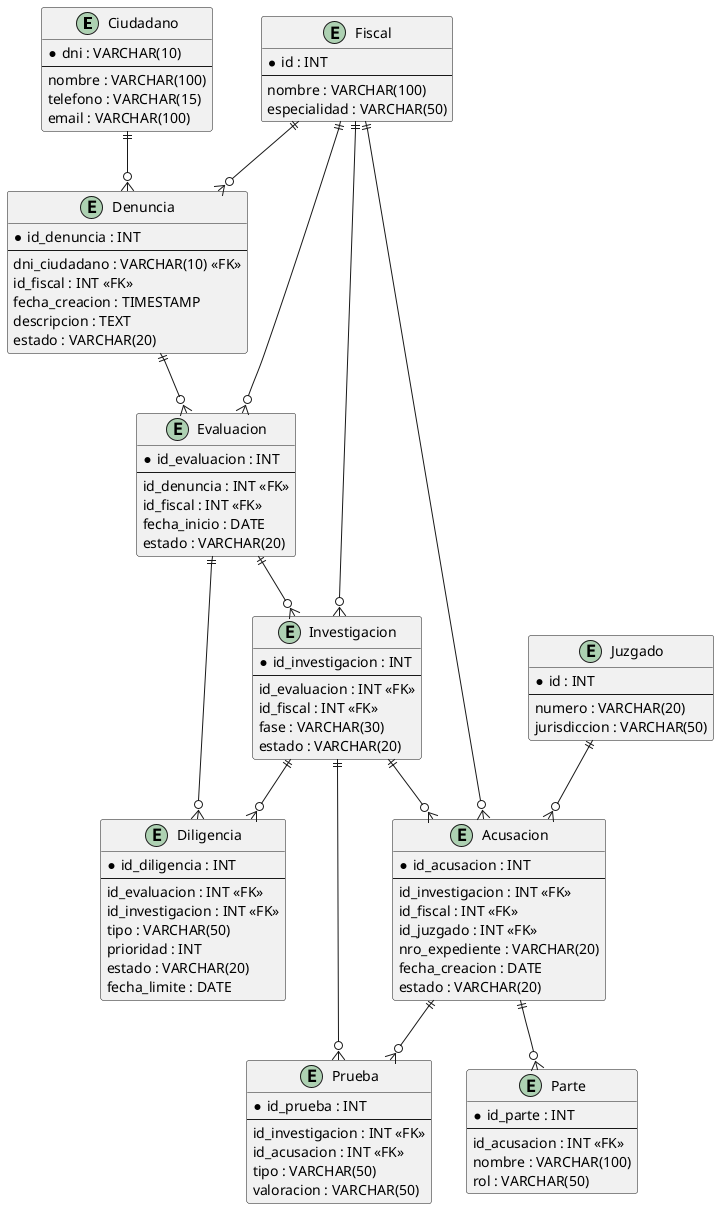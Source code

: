 @startuml
entity "Ciudadano" {
  *dni : VARCHAR(10)
  --
  nombre : VARCHAR(100)
  telefono : VARCHAR(15)
  email : VARCHAR(100)
}

entity "Fiscal" {
  *id : INT
  --
  nombre : VARCHAR(100)
  especialidad : VARCHAR(50)
}

entity "Juzgado" {
  *id : INT
  --
  numero : VARCHAR(20)
  jurisdiccion : VARCHAR(50)
}

entity "Denuncia" {
  *id_denuncia : INT
  --
  dni_ciudadano : VARCHAR(10) <<FK>>
  id_fiscal : INT <<FK>>
  fecha_creacion : TIMESTAMP
  descripcion : TEXT
  estado : VARCHAR(20)
}

entity "Evaluacion" {
  *id_evaluacion : INT
  --
  id_denuncia : INT <<FK>>
  id_fiscal : INT <<FK>>
  fecha_inicio : DATE
  estado : VARCHAR(20)
}

entity "Diligencia" {
  *id_diligencia : INT
  --
  id_evaluacion : INT <<FK>>
  id_investigacion : INT <<FK>>
  tipo : VARCHAR(50)
  prioridad : INT
  estado : VARCHAR(20)
  fecha_limite : DATE
}

entity "Investigacion" {
  *id_investigacion : INT
  --
  id_evaluacion : INT <<FK>>
  id_fiscal : INT <<FK>>
  fase : VARCHAR(30)
  estado : VARCHAR(20)
}

entity "Prueba" {
  *id_prueba : INT
  --
  id_investigacion : INT <<FK>>
  id_acusacion : INT <<FK>>
  tipo : VARCHAR(50)
  valoracion : VARCHAR(50)
}

entity "Acusacion" {
  *id_acusacion : INT
  --
  id_investigacion : INT <<FK>>
  id_fiscal : INT <<FK>>
  id_juzgado : INT <<FK>>
  nro_expediente : VARCHAR(20)
  fecha_creacion : DATE
  estado : VARCHAR(20)
}

entity "Parte" {
  *id_parte : INT
  --
  id_acusacion : INT <<FK>>
  nombre : VARCHAR(100)
  rol : VARCHAR(50)
}

Ciudadano ||--o{ Denuncia
Fiscal ||--o{ Denuncia
Fiscal ||--o{ Evaluacion
Fiscal ||--o{ Investigacion
Fiscal ||--o{ Acusacion
Denuncia ||--o{ Evaluacion
Evaluacion ||--o{ Diligencia
Evaluacion ||--o{ Investigacion
Investigacion ||--o{ Diligencia
Investigacion ||--o{ Prueba
Investigacion ||--o{ Acusacion
Acusacion ||--o{ Prueba
Acusacion ||--o{ Parte
Juzgado ||--o{ Acusacion
@enduml